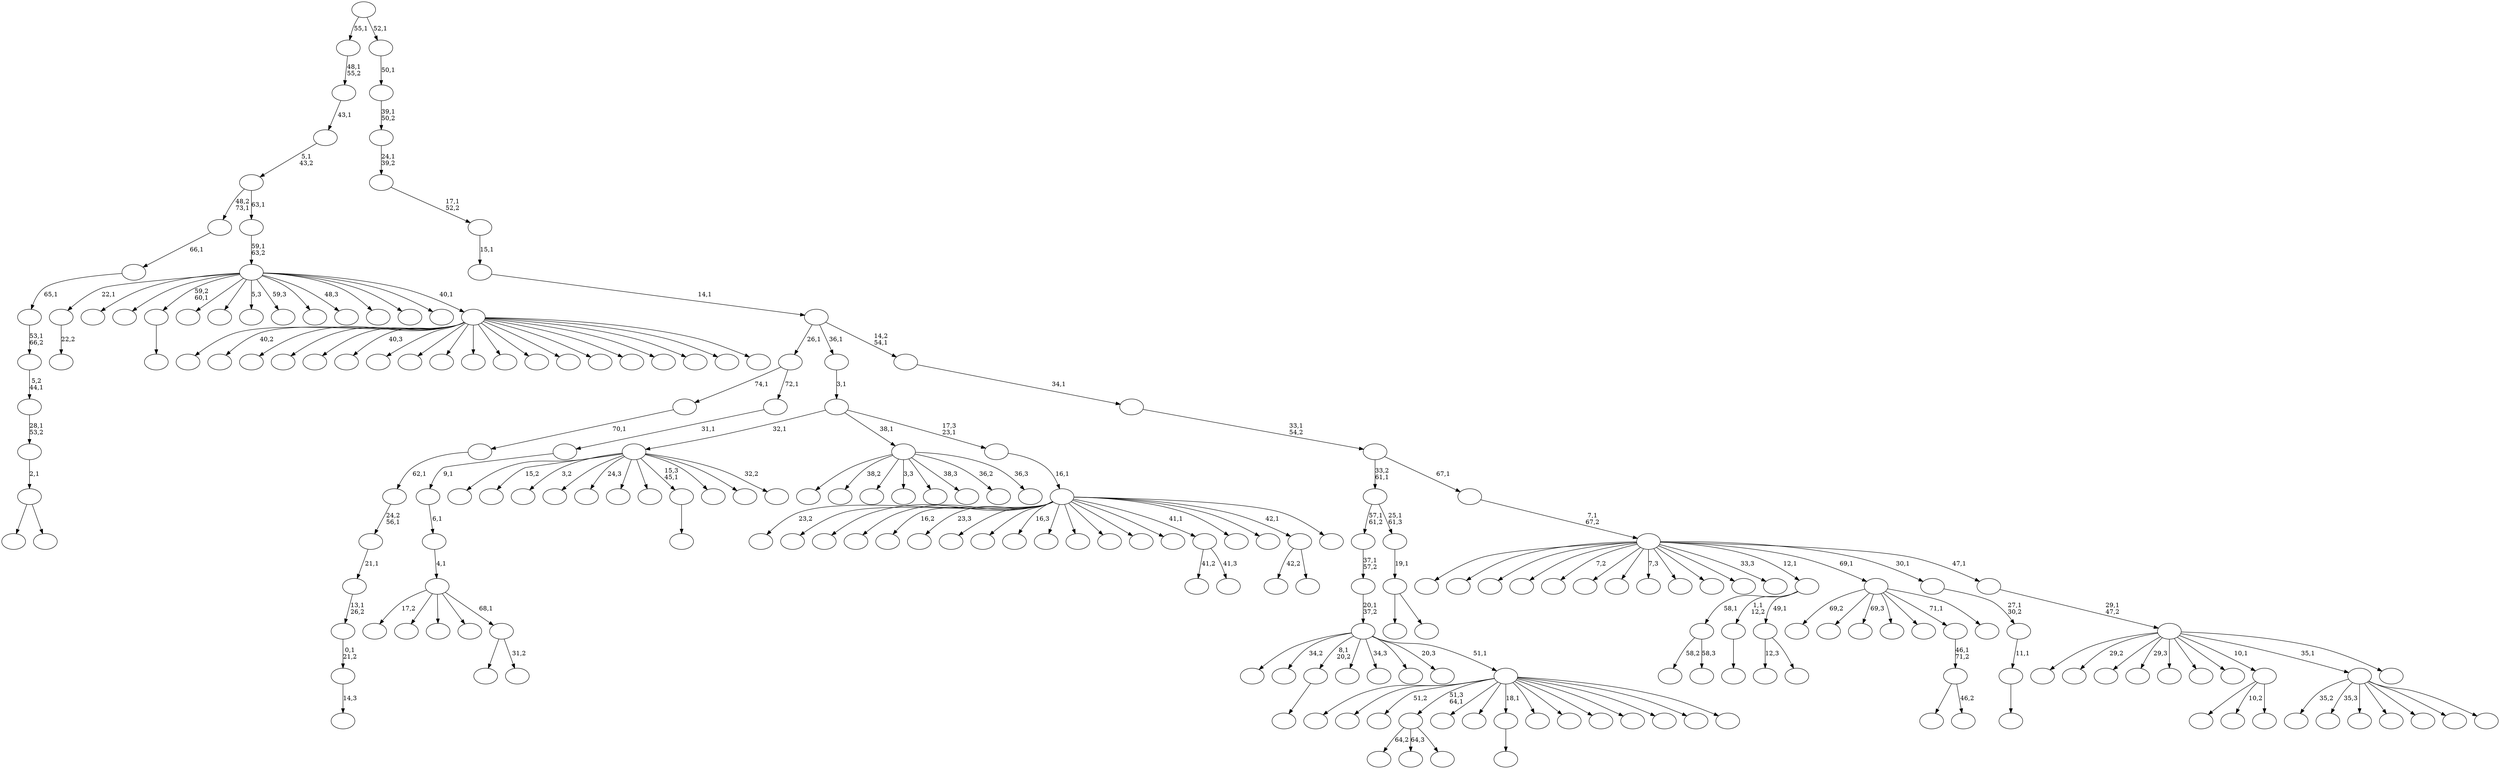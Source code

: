 digraph T {
	225 [label=""]
	224 [label=""]
	223 [label=""]
	222 [label=""]
	221 [label=""]
	220 [label=""]
	219 [label=""]
	218 [label=""]
	217 [label=""]
	216 [label=""]
	215 [label=""]
	214 [label=""]
	213 [label=""]
	212 [label=""]
	211 [label=""]
	210 [label=""]
	209 [label=""]
	208 [label=""]
	207 [label=""]
	206 [label=""]
	205 [label=""]
	204 [label=""]
	203 [label=""]
	202 [label=""]
	201 [label=""]
	200 [label=""]
	199 [label=""]
	198 [label=""]
	197 [label=""]
	196 [label=""]
	195 [label=""]
	194 [label=""]
	193 [label=""]
	192 [label=""]
	191 [label=""]
	190 [label=""]
	189 [label=""]
	188 [label=""]
	187 [label=""]
	186 [label=""]
	185 [label=""]
	184 [label=""]
	183 [label=""]
	182 [label=""]
	181 [label=""]
	180 [label=""]
	179 [label=""]
	178 [label=""]
	177 [label=""]
	176 [label=""]
	175 [label=""]
	174 [label=""]
	173 [label=""]
	172 [label=""]
	171 [label=""]
	170 [label=""]
	169 [label=""]
	168 [label=""]
	167 [label=""]
	166 [label=""]
	165 [label=""]
	164 [label=""]
	163 [label=""]
	162 [label=""]
	161 [label=""]
	160 [label=""]
	159 [label=""]
	158 [label=""]
	157 [label=""]
	156 [label=""]
	155 [label=""]
	154 [label=""]
	153 [label=""]
	152 [label=""]
	151 [label=""]
	150 [label=""]
	149 [label=""]
	148 [label=""]
	147 [label=""]
	146 [label=""]
	145 [label=""]
	144 [label=""]
	143 [label=""]
	142 [label=""]
	141 [label=""]
	140 [label=""]
	139 [label=""]
	138 [label=""]
	137 [label=""]
	136 [label=""]
	135 [label=""]
	134 [label=""]
	133 [label=""]
	132 [label=""]
	131 [label=""]
	130 [label=""]
	129 [label=""]
	128 [label=""]
	127 [label=""]
	126 [label=""]
	125 [label=""]
	124 [label=""]
	123 [label=""]
	122 [label=""]
	121 [label=""]
	120 [label=""]
	119 [label=""]
	118 [label=""]
	117 [label=""]
	116 [label=""]
	115 [label=""]
	114 [label=""]
	113 [label=""]
	112 [label=""]
	111 [label=""]
	110 [label=""]
	109 [label=""]
	108 [label=""]
	107 [label=""]
	106 [label=""]
	105 [label=""]
	104 [label=""]
	103 [label=""]
	102 [label=""]
	101 [label=""]
	100 [label=""]
	99 [label=""]
	98 [label=""]
	97 [label=""]
	96 [label=""]
	95 [label=""]
	94 [label=""]
	93 [label=""]
	92 [label=""]
	91 [label=""]
	90 [label=""]
	89 [label=""]
	88 [label=""]
	87 [label=""]
	86 [label=""]
	85 [label=""]
	84 [label=""]
	83 [label=""]
	82 [label=""]
	81 [label=""]
	80 [label=""]
	79 [label=""]
	78 [label=""]
	77 [label=""]
	76 [label=""]
	75 [label=""]
	74 [label=""]
	73 [label=""]
	72 [label=""]
	71 [label=""]
	70 [label=""]
	69 [label=""]
	68 [label=""]
	67 [label=""]
	66 [label=""]
	65 [label=""]
	64 [label=""]
	63 [label=""]
	62 [label=""]
	61 [label=""]
	60 [label=""]
	59 [label=""]
	58 [label=""]
	57 [label=""]
	56 [label=""]
	55 [label=""]
	54 [label=""]
	53 [label=""]
	52 [label=""]
	51 [label=""]
	50 [label=""]
	49 [label=""]
	48 [label=""]
	47 [label=""]
	46 [label=""]
	45 [label=""]
	44 [label=""]
	43 [label=""]
	42 [label=""]
	41 [label=""]
	40 [label=""]
	39 [label=""]
	38 [label=""]
	37 [label=""]
	36 [label=""]
	35 [label=""]
	34 [label=""]
	33 [label=""]
	32 [label=""]
	31 [label=""]
	30 [label=""]
	29 [label=""]
	28 [label=""]
	27 [label=""]
	26 [label=""]
	25 [label=""]
	24 [label=""]
	23 [label=""]
	22 [label=""]
	21 [label=""]
	20 [label=""]
	19 [label=""]
	18 [label=""]
	17 [label=""]
	16 [label=""]
	15 [label=""]
	14 [label=""]
	13 [label=""]
	12 [label=""]
	11 [label=""]
	10 [label=""]
	9 [label=""]
	8 [label=""]
	7 [label=""]
	6 [label=""]
	5 [label=""]
	4 [label=""]
	3 [label=""]
	2 [label=""]
	1 [label=""]
	0 [label=""]
	209 -> 210 [label="22,2"]
	181 -> 193 [label="64,2"]
	181 -> 183 [label="64,3"]
	181 -> 182 [label=""]
	175 -> 176 [label=""]
	171 -> 172 [label="14,3"]
	170 -> 171 [label="0,1\n21,2"]
	169 -> 170 [label="13,1\n26,2"]
	168 -> 169 [label="21,1"]
	167 -> 168 [label="24,2\n56,1"]
	166 -> 167 [label="62,1"]
	165 -> 166 [label="70,1"]
	160 -> 191 [label="58,2"]
	160 -> 161 [label="58,3"]
	157 -> 158 [label=""]
	154 -> 194 [label=""]
	154 -> 155 [label=""]
	153 -> 154 [label="2,1"]
	152 -> 153 [label="28,1\n53,2"]
	151 -> 152 [label="5,2\n44,1"]
	150 -> 151 [label="53,1\n66,2"]
	149 -> 150 [label="65,1"]
	148 -> 149 [label="66,1"]
	146 -> 147 [label=""]
	135 -> 136 [label=""]
	118 -> 119 [label=""]
	99 -> 115 [label=""]
	99 -> 100 [label="31,2"]
	98 -> 203 [label="17,2"]
	98 -> 195 [label=""]
	98 -> 131 [label=""]
	98 -> 103 [label=""]
	98 -> 99 [label="68,1"]
	97 -> 98 [label="4,1"]
	96 -> 97 [label="6,1"]
	95 -> 96 [label="9,1"]
	94 -> 95 [label="31,1"]
	93 -> 165 [label="74,1"]
	93 -> 94 [label="72,1"]
	70 -> 207 [label="12,3"]
	70 -> 71 [label=""]
	69 -> 160 [label="58,1"]
	69 -> 146 [label="1,1\n12,2"]
	69 -> 70 [label="49,1"]
	65 -> 221 [label=""]
	65 -> 173 [label="10,2"]
	65 -> 66 [label=""]
	63 -> 107 [label="41,2"]
	63 -> 64 [label="41,3"]
	59 -> 218 [label=""]
	59 -> 60 [label="46,2"]
	58 -> 59 [label="46,1\n71,2"]
	55 -> 225 [label="69,2"]
	55 -> 205 [label=""]
	55 -> 138 [label="69,3"]
	55 -> 110 [label=""]
	55 -> 67 [label=""]
	55 -> 58 [label="71,1"]
	55 -> 56 [label=""]
	53 -> 54 [label=""]
	52 -> 53 [label="11,1"]
	51 -> 52 [label="27,1\n30,2"]
	48 -> 219 [label=""]
	48 -> 212 [label="15,2"]
	48 -> 206 [label="3,2"]
	48 -> 200 [label=""]
	48 -> 179 [label="24,3"]
	48 -> 174 [label=""]
	48 -> 164 [label=""]
	48 -> 157 [label="15,3\n45,1"]
	48 -> 143 [label=""]
	48 -> 140 [label=""]
	48 -> 49 [label="32,2"]
	44 -> 223 [label=""]
	44 -> 204 [label=""]
	44 -> 192 [label="51,2"]
	44 -> 181 [label="51,3\n64,1"]
	44 -> 159 [label=""]
	44 -> 137 [label=""]
	44 -> 135 [label="18,1"]
	44 -> 114 [label=""]
	44 -> 82 [label=""]
	44 -> 81 [label=""]
	44 -> 61 [label=""]
	44 -> 47 [label=""]
	44 -> 46 [label=""]
	44 -> 45 [label=""]
	43 -> 188 [label=""]
	43 -> 186 [label="34,2"]
	43 -> 118 [label="8,1\n20,2"]
	43 -> 116 [label=""]
	43 -> 105 [label="34,3"]
	43 -> 74 [label=""]
	43 -> 68 [label="20,3"]
	43 -> 44 [label="51,1"]
	42 -> 43 [label="20,1\n37,2"]
	41 -> 42 [label="37,1\n57,2"]
	39 -> 202 [label=""]
	39 -> 40 [label=""]
	38 -> 39 [label="19,1"]
	37 -> 41 [label="57,1\n61,2"]
	37 -> 38 [label="25,1\n61,3"]
	35 -> 216 [label="35,2"]
	35 -> 214 [label="35,3"]
	35 -> 213 [label=""]
	35 -> 177 [label=""]
	35 -> 129 [label=""]
	35 -> 102 [label=""]
	35 -> 36 [label=""]
	31 -> 224 [label=""]
	31 -> 222 [label="38,2"]
	31 -> 215 [label=""]
	31 -> 211 [label="3,3"]
	31 -> 104 [label=""]
	31 -> 77 [label="38,3"]
	31 -> 72 [label="36,2"]
	31 -> 32 [label="36,3"]
	29 -> 126 [label="42,2"]
	29 -> 30 [label=""]
	27 -> 220 [label=""]
	27 -> 201 [label="40,2"]
	27 -> 187 [label=""]
	27 -> 185 [label=""]
	27 -> 180 [label=""]
	27 -> 141 [label="40,3"]
	27 -> 133 [label=""]
	27 -> 123 [label=""]
	27 -> 117 [label=""]
	27 -> 109 [label=""]
	27 -> 108 [label=""]
	27 -> 106 [label=""]
	27 -> 91 [label=""]
	27 -> 86 [label=""]
	27 -> 84 [label=""]
	27 -> 76 [label=""]
	27 -> 62 [label=""]
	27 -> 57 [label=""]
	27 -> 28 [label=""]
	26 -> 209 [label="22,1"]
	26 -> 190 [label=""]
	26 -> 184 [label=""]
	26 -> 175 [label="59,2\n60,1"]
	26 -> 162 [label=""]
	26 -> 144 [label=""]
	26 -> 139 [label="5,3"]
	26 -> 128 [label="59,3"]
	26 -> 113 [label=""]
	26 -> 89 [label="48,3"]
	26 -> 87 [label=""]
	26 -> 75 [label=""]
	26 -> 50 [label=""]
	26 -> 27 [label="40,1"]
	25 -> 26 [label="59,1\n63,2"]
	24 -> 148 [label="48,2\n73,1"]
	24 -> 25 [label="63,1"]
	23 -> 24 [label="5,1\n43,2"]
	22 -> 23 [label="43,1"]
	21 -> 22 [label="48,1\n55,2"]
	19 -> 217 [label="23,2"]
	19 -> 208 [label=""]
	19 -> 197 [label=""]
	19 -> 189 [label=""]
	19 -> 178 [label="16,2"]
	19 -> 163 [label="23,3"]
	19 -> 145 [label=""]
	19 -> 142 [label=""]
	19 -> 134 [label="16,3"]
	19 -> 124 [label=""]
	19 -> 92 [label=""]
	19 -> 83 [label=""]
	19 -> 78 [label=""]
	19 -> 73 [label=""]
	19 -> 63 [label="41,1"]
	19 -> 34 [label=""]
	19 -> 33 [label=""]
	19 -> 29 [label="42,1"]
	19 -> 20 [label=""]
	18 -> 19 [label="16,1"]
	17 -> 48 [label="32,1"]
	17 -> 31 [label="38,1"]
	17 -> 18 [label="17,3\n23,1"]
	16 -> 17 [label="3,1"]
	14 -> 156 [label=""]
	14 -> 130 [label="29,2"]
	14 -> 127 [label=""]
	14 -> 125 [label="29,3"]
	14 -> 122 [label=""]
	14 -> 120 [label=""]
	14 -> 79 [label=""]
	14 -> 65 [label="10,1"]
	14 -> 35 [label="35,1"]
	14 -> 15 [label=""]
	13 -> 14 [label="29,1\n47,2"]
	12 -> 199 [label=""]
	12 -> 198 [label=""]
	12 -> 196 [label=""]
	12 -> 132 [label=""]
	12 -> 121 [label="7,2"]
	12 -> 112 [label=""]
	12 -> 111 [label=""]
	12 -> 101 [label="7,3"]
	12 -> 90 [label=""]
	12 -> 88 [label=""]
	12 -> 85 [label=""]
	12 -> 80 [label="33,3"]
	12 -> 69 [label="12,1"]
	12 -> 55 [label="69,1"]
	12 -> 51 [label="30,1"]
	12 -> 13 [label="47,1"]
	11 -> 12 [label="7,1\n67,2"]
	10 -> 37 [label="33,2\n61,1"]
	10 -> 11 [label="67,1"]
	9 -> 10 [label="33,1\n54,2"]
	8 -> 9 [label="34,1"]
	7 -> 93 [label="26,1"]
	7 -> 16 [label="36,1"]
	7 -> 8 [label="14,2\n54,1"]
	6 -> 7 [label="14,1"]
	5 -> 6 [label="15,1"]
	4 -> 5 [label="17,1\n52,2"]
	3 -> 4 [label="24,1\n39,2"]
	2 -> 3 [label="39,1\n50,2"]
	1 -> 2 [label="50,1"]
	0 -> 21 [label="55,1"]
	0 -> 1 [label="52,1"]
}
